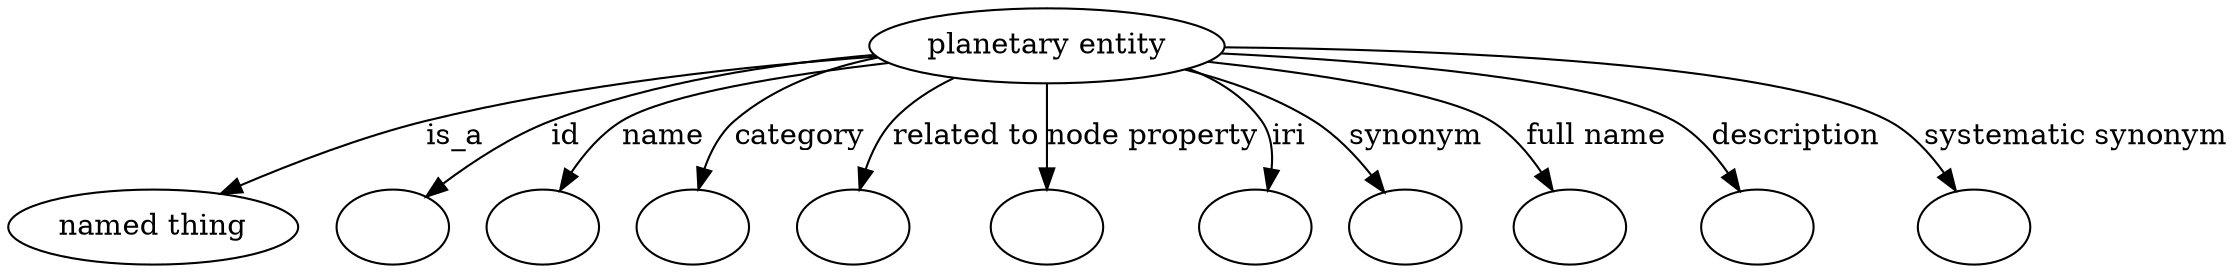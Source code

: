 digraph {
	graph [bb="0,0,903,122"];
	node [label="\N"];
	"planetary entity"	 [height=0.5,
		label="planetary entity",
		pos="443.07,104",
		width=1.8155];
	"named thing"	 [height=0.5,
		pos="54.069,18",
		width=1.5019];
	"planetary entity" -> "named thing"	 [label=is_a,
		lp="200.35,61",
		pos="e,86.863,32.467 380.36,98.929 328.38,93.824 252.87,84.314 188.52,68 156.94,59.996 122.54,47.12 96.437,36.439"];
	id	 [color=black,
		height=0.5,
		label="",
		pos="153.07,18",
		width=0.75];
	"planetary entity" -> id	 [color=black,
		label=id,
		lp="252.51,61",
		pos="e,172.58,30.818 381.48,97.75 342.01,92.531 290.13,83.389 246.18,68 223.32,59.996 199.28,46.954 181.36,36.196",
		style=solid];
	name	 [color=black,
		height=0.5,
		label="",
		pos="225.07,18",
		width=0.75];
	"planetary entity" -> name	 [color=black,
		label=name,
		lp="296.23,61",
		pos="e,238.6,33.896 381.56,97.911 350.09,92.962 311.94,84.038 280.75,68 267.81,61.343 255.53,50.935 245.81,41.334",
		style=solid];
	category	 [color=black,
		height=0.5,
		label="",
		pos="297.07,18",
		width=0.75];
	"planetary entity" -> category	 [color=black,
		label=category,
		lp="351.17,61",
		pos="e,303.68,35.537 386.19,95.133 365.9,89.827 343.89,81.388 326.88,68 319.06,61.849 312.85,53.039 308.16,44.523",
		style=solid];
	"related to"	 [color=black,
		height=0.5,
		label="",
		pos="369.07,18",
		width=0.75];
	"planetary entity" -> "related to"	 [color=black,
		label="related to",
		lp="413.31,61",
		pos="e,372.35,36.08 410.53,88.381 401.81,82.932 393.02,76.11 386.6,68 381.51,61.584 377.84,53.586 375.22,45.882",
		style=solid];
	"node property"	 [color=black,
		height=0.5,
		label="",
		pos="442.07,18",
		width=0.75];
	"planetary entity" -> "node property"	 [color=black,
		label="node property",
		lp="482.14,61",
		pos="e,442.28,36.212 442.86,85.762 442.72,74.36 442.55,59.434 442.4,46.494",
		style=solid];
	iri	 [color=black,
		height=0.5,
		label="",
		pos="514.07,18",
		width=0.75];
	"planetary entity" -> iri	 [color=black,
		label=iri,
		lp="532.29,61",
		pos="e,522.47,35.429 492.04,91.881 503.84,86.541 515.06,78.902 522.07,68 526.37,61.317 526.63,53.12 525.18,45.311",
		style=solid];
	synonym	 [color=black,
		height=0.5,
		label="",
		pos="586.07,18",
		width=0.75];
	"planetary entity" -> synonym	 [color=black,
		label=synonym,
		lp="583.74,61",
		pos="e,574.69,34.815 491.47,91.758 508.37,86.137 526.89,78.362 542.07,68 552.01,61.212 561.15,51.674 568.49,42.746",
		style=solid];
	"full name"	 [color=black,
		height=0.5,
		label="",
		pos="658.07,18",
		width=0.75];
	"planetary entity" -> "full name"	 [color=black,
		label="full name",
		lp="657.7,61",
		pos="e,647.1,34.942 501.41,95.591 542.82,88.889 594.26,78.856 613.07,68 623.76,61.833 633.29,52.24 640.8,43.099",
		style=solid];
	description	 [color=black,
		height=0.5,
		label="",
		pos="732.07,18",
		width=0.75];
	"planetary entity" -> description	 [color=black,
		label=description,
		lp="737.17,61",
		pos="e,721.92,34.736 506.68,99.63 568.59,94.497 657.66,84.517 688.07,68 698.96,62.085 708.45,52.358 715.79,43.047",
		style=solid];
	"systematic synonym"	 [color=black,
		height=0.5,
		label="",
		pos="817.07,18",
		width=0.75];
	"planetary entity" -> "systematic synonym"	 [color=black,
		label="systematic synonym",
		lp="846.04,61",
		pos="e,806.69,34.902 508.31,102.33 590.8,99.282 727.45,90.86 772.07,68 783.32,62.234 793.11,52.4 800.65,42.971",
		style=solid];
}
